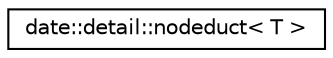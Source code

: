 digraph "Graphical Class Hierarchy"
{
 // LATEX_PDF_SIZE
  edge [fontname="Helvetica",fontsize="10",labelfontname="Helvetica",labelfontsize="10"];
  node [fontname="Helvetica",fontsize="10",shape=record];
  rankdir="LR";
  Node0 [label="date::detail::nodeduct\< T \>",height=0.2,width=0.4,color="black", fillcolor="white", style="filled",URL="$structdate_1_1detail_1_1nodeduct.html",tooltip=" "];
}
